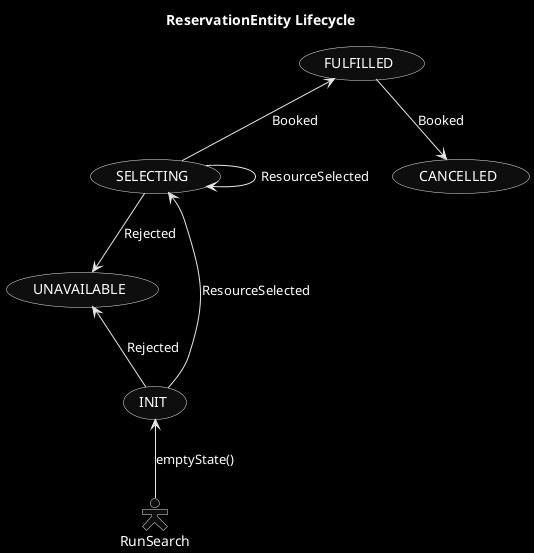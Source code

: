 @startuml
skinparam monochrome reverse
skinparam actorStyle hollow

title ReservationEntity Lifecycle
RunSearch -up-> (INIT): emptyState()
(INIT) --> (SELECTING): ResourceSelected
(SELECTING) --> (SELECTING): ResourceSelected
(UNAVAILABLE) <-down- (INIT): Rejected
(FULFILLED) <-- (SELECTING): Booked
(UNAVAILABLE) <-up- (SELECTING): Rejected
(FULFILLED) --> (CANCELLED): Booked
@enduml